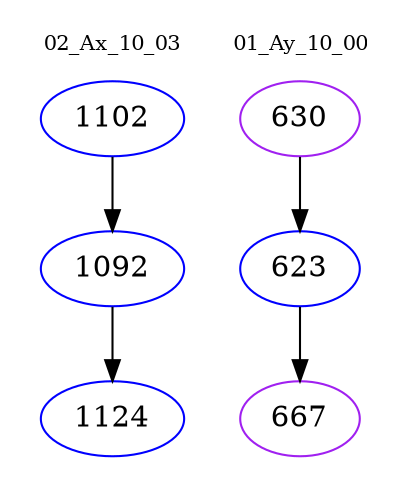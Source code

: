 digraph{
subgraph cluster_0 {
color = white
label = "02_Ax_10_03";
fontsize=10;
T0_1102 [label="1102", color="blue"]
T0_1102 -> T0_1092 [color="black"]
T0_1092 [label="1092", color="blue"]
T0_1092 -> T0_1124 [color="black"]
T0_1124 [label="1124", color="blue"]
}
subgraph cluster_1 {
color = white
label = "01_Ay_10_00";
fontsize=10;
T1_630 [label="630", color="purple"]
T1_630 -> T1_623 [color="black"]
T1_623 [label="623", color="blue"]
T1_623 -> T1_667 [color="black"]
T1_667 [label="667", color="purple"]
}
}
